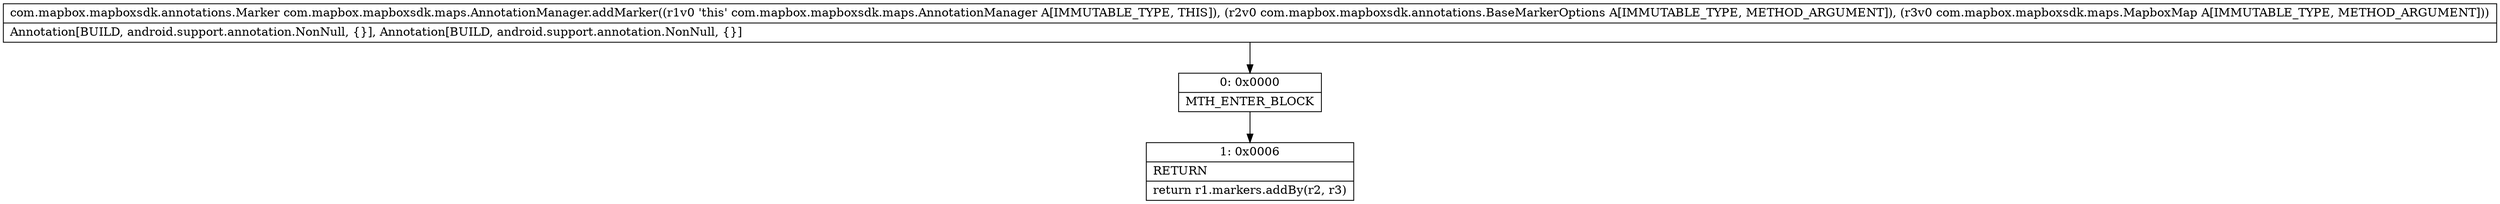digraph "CFG forcom.mapbox.mapboxsdk.maps.AnnotationManager.addMarker(Lcom\/mapbox\/mapboxsdk\/annotations\/BaseMarkerOptions;Lcom\/mapbox\/mapboxsdk\/maps\/MapboxMap;)Lcom\/mapbox\/mapboxsdk\/annotations\/Marker;" {
Node_0 [shape=record,label="{0\:\ 0x0000|MTH_ENTER_BLOCK\l}"];
Node_1 [shape=record,label="{1\:\ 0x0006|RETURN\l|return r1.markers.addBy(r2, r3)\l}"];
MethodNode[shape=record,label="{com.mapbox.mapboxsdk.annotations.Marker com.mapbox.mapboxsdk.maps.AnnotationManager.addMarker((r1v0 'this' com.mapbox.mapboxsdk.maps.AnnotationManager A[IMMUTABLE_TYPE, THIS]), (r2v0 com.mapbox.mapboxsdk.annotations.BaseMarkerOptions A[IMMUTABLE_TYPE, METHOD_ARGUMENT]), (r3v0 com.mapbox.mapboxsdk.maps.MapboxMap A[IMMUTABLE_TYPE, METHOD_ARGUMENT]))  | Annotation[BUILD, android.support.annotation.NonNull, \{\}], Annotation[BUILD, android.support.annotation.NonNull, \{\}]\l}"];
MethodNode -> Node_0;
Node_0 -> Node_1;
}

